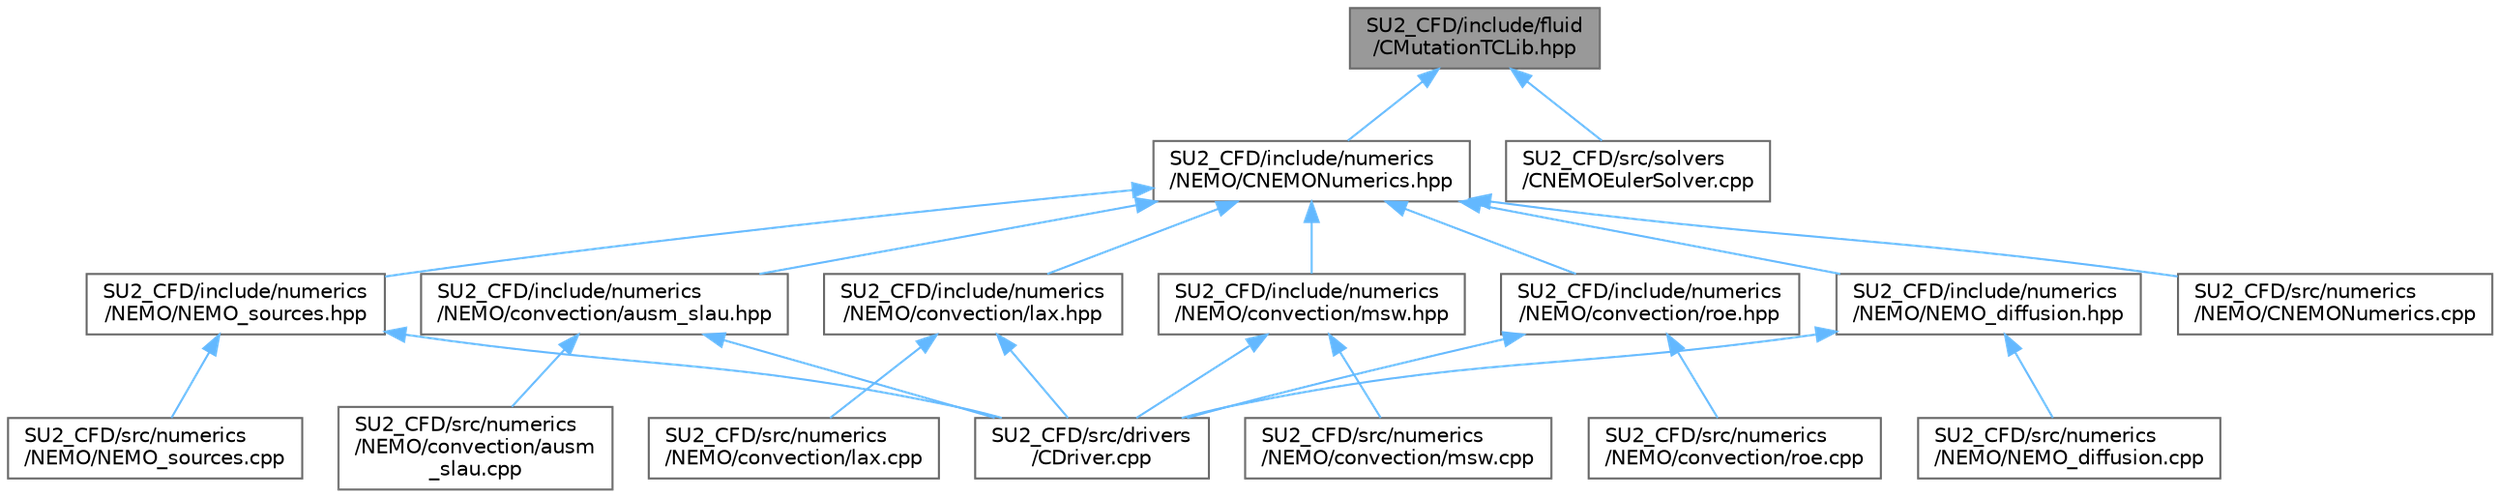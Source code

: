 digraph "SU2_CFD/include/fluid/CMutationTCLib.hpp"
{
 // LATEX_PDF_SIZE
  bgcolor="transparent";
  edge [fontname=Helvetica,fontsize=10,labelfontname=Helvetica,labelfontsize=10];
  node [fontname=Helvetica,fontsize=10,shape=box,height=0.2,width=0.4];
  Node1 [id="Node000001",label="SU2_CFD/include/fluid\l/CMutationTCLib.hpp",height=0.2,width=0.4,color="gray40", fillcolor="grey60", style="filled", fontcolor="black",tooltip="Defines the class for the link to Mutation++ ThermoChemistry library."];
  Node1 -> Node2 [id="edge1_Node000001_Node000002",dir="back",color="steelblue1",style="solid",tooltip=" "];
  Node2 [id="Node000002",label="SU2_CFD/include/numerics\l/NEMO/CNEMONumerics.hpp",height=0.2,width=0.4,color="grey40", fillcolor="white", style="filled",URL="$CNEMONumerics_8hpp.html",tooltip="Base class template NEMO numerics."];
  Node2 -> Node3 [id="edge2_Node000002_Node000003",dir="back",color="steelblue1",style="solid",tooltip=" "];
  Node3 [id="Node000003",label="SU2_CFD/include/numerics\l/NEMO/NEMO_diffusion.hpp",height=0.2,width=0.4,color="grey40", fillcolor="white", style="filled",URL="$NEMO__diffusion_8hpp.html",tooltip="Declarations of numerics classes for viscous flux computation."];
  Node3 -> Node4 [id="edge3_Node000003_Node000004",dir="back",color="steelblue1",style="solid",tooltip=" "];
  Node4 [id="Node000004",label="SU2_CFD/src/drivers\l/CDriver.cpp",height=0.2,width=0.4,color="grey40", fillcolor="white", style="filled",URL="$CDriver_8cpp.html",tooltip="The main subroutines for driving single or multi-zone problems."];
  Node3 -> Node5 [id="edge4_Node000003_Node000005",dir="back",color="steelblue1",style="solid",tooltip=" "];
  Node5 [id="Node000005",label="SU2_CFD/src/numerics\l/NEMO/NEMO_diffusion.cpp",height=0.2,width=0.4,color="grey40", fillcolor="white", style="filled",URL="$NEMO__diffusion_8cpp.html",tooltip="Implementation of numerics classes for discretization of viscous fluxes in fluid flow NEMO problems."];
  Node2 -> Node6 [id="edge5_Node000002_Node000006",dir="back",color="steelblue1",style="solid",tooltip=" "];
  Node6 [id="Node000006",label="SU2_CFD/include/numerics\l/NEMO/NEMO_sources.hpp",height=0.2,width=0.4,color="grey40", fillcolor="white", style="filled",URL="$NEMO__sources_8hpp.html",tooltip="Declarations of numerics classes for source-term integration."];
  Node6 -> Node4 [id="edge6_Node000006_Node000004",dir="back",color="steelblue1",style="solid",tooltip=" "];
  Node6 -> Node7 [id="edge7_Node000006_Node000007",dir="back",color="steelblue1",style="solid",tooltip=" "];
  Node7 [id="Node000007",label="SU2_CFD/src/numerics\l/NEMO/NEMO_sources.cpp",height=0.2,width=0.4,color="grey40", fillcolor="white", style="filled",URL="$NEMO__sources_8cpp.html",tooltip="Implementation of numerics classes for integration of source terms in fluid flow NEMO problems."];
  Node2 -> Node8 [id="edge8_Node000002_Node000008",dir="back",color="steelblue1",style="solid",tooltip=" "];
  Node8 [id="Node000008",label="SU2_CFD/include/numerics\l/NEMO/convection/ausm_slau.hpp",height=0.2,width=0.4,color="grey40", fillcolor="white", style="filled",URL="$NEMO_2convection_2ausm__slau_8hpp.html",tooltip="Declaration of numerics classes for the AUSM and SLAU family of schemes in NEMO."];
  Node8 -> Node4 [id="edge9_Node000008_Node000004",dir="back",color="steelblue1",style="solid",tooltip=" "];
  Node8 -> Node9 [id="edge10_Node000008_Node000009",dir="back",color="steelblue1",style="solid",tooltip=" "];
  Node9 [id="Node000009",label="SU2_CFD/src/numerics\l/NEMO/convection/ausm\l_slau.cpp",height=0.2,width=0.4,color="grey40", fillcolor="white", style="filled",URL="$NEMO_2convection_2ausm__slau_8cpp.html",tooltip="Implementations of the AUSM-family of schemes in NEMO."];
  Node2 -> Node10 [id="edge11_Node000002_Node000010",dir="back",color="steelblue1",style="solid",tooltip=" "];
  Node10 [id="Node000010",label="SU2_CFD/include/numerics\l/NEMO/convection/lax.hpp",height=0.2,width=0.4,color="grey40", fillcolor="white", style="filled",URL="$lax_8hpp.html",tooltip="Declaration of numerics classes for Lax centered scheme."];
  Node10 -> Node4 [id="edge12_Node000010_Node000004",dir="back",color="steelblue1",style="solid",tooltip=" "];
  Node10 -> Node11 [id="edge13_Node000010_Node000011",dir="back",color="steelblue1",style="solid",tooltip=" "];
  Node11 [id="Node000011",label="SU2_CFD/src/numerics\l/NEMO/convection/lax.cpp",height=0.2,width=0.4,color="grey40", fillcolor="white", style="filled",URL="$lax_8cpp.html",tooltip="Implementations of Lax centered scheme."];
  Node2 -> Node12 [id="edge14_Node000002_Node000012",dir="back",color="steelblue1",style="solid",tooltip=" "];
  Node12 [id="Node000012",label="SU2_CFD/include/numerics\l/NEMO/convection/msw.hpp",height=0.2,width=0.4,color="grey40", fillcolor="white", style="filled",URL="$msw_8hpp.html",tooltip="Declaration of numerics classes for modified Steger-Warming scheme."];
  Node12 -> Node4 [id="edge15_Node000012_Node000004",dir="back",color="steelblue1",style="solid",tooltip=" "];
  Node12 -> Node13 [id="edge16_Node000012_Node000013",dir="back",color="steelblue1",style="solid",tooltip=" "];
  Node13 [id="Node000013",label="SU2_CFD/src/numerics\l/NEMO/convection/msw.cpp",height=0.2,width=0.4,color="grey40", fillcolor="white", style="filled",URL="$msw_8cpp.html",tooltip="Implementations of the modified Steger-Warming scheme."];
  Node2 -> Node14 [id="edge17_Node000002_Node000014",dir="back",color="steelblue1",style="solid",tooltip=" "];
  Node14 [id="Node000014",label="SU2_CFD/include/numerics\l/NEMO/convection/roe.hpp",height=0.2,width=0.4,color="grey40", fillcolor="white", style="filled",URL="$NEMO_2convection_2roe_8hpp.html",tooltip="Declarations of numerics classes for Roe-type schemes in NEMO."];
  Node14 -> Node4 [id="edge18_Node000014_Node000004",dir="back",color="steelblue1",style="solid",tooltip=" "];
  Node14 -> Node15 [id="edge19_Node000014_Node000015",dir="back",color="steelblue1",style="solid",tooltip=" "];
  Node15 [id="Node000015",label="SU2_CFD/src/numerics\l/NEMO/convection/roe.cpp",height=0.2,width=0.4,color="grey40", fillcolor="white", style="filled",URL="$NEMO_2convection_2roe_8cpp.html",tooltip="Implementations of Roe-type schemes in NEMO."];
  Node2 -> Node16 [id="edge20_Node000002_Node000016",dir="back",color="steelblue1",style="solid",tooltip=" "];
  Node16 [id="Node000016",label="SU2_CFD/src/numerics\l/NEMO/CNEMONumerics.cpp",height=0.2,width=0.4,color="grey40", fillcolor="white", style="filled",URL="$CNEMONumerics_8cpp.html",tooltip="Implementation of the base for NEMO numerics classes. Contains methods for common tasks,..."];
  Node1 -> Node17 [id="edge21_Node000001_Node000017",dir="back",color="steelblue1",style="solid",tooltip=" "];
  Node17 [id="Node000017",label="SU2_CFD/src/solvers\l/CNEMOEulerSolver.cpp",height=0.2,width=0.4,color="grey40", fillcolor="white", style="filled",URL="$CNEMOEulerSolver_8cpp.html",tooltip="Headers of the CNEMOEulerSolver class."];
}
